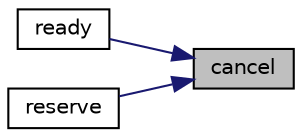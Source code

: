 digraph "cancel"
{
 // LATEX_PDF_SIZE
  edge [fontname="Helvetica",fontsize="10",labelfontname="Helvetica",labelfontsize="10"];
  node [fontname="Helvetica",fontsize="10",shape=record];
  rankdir="RL";
  Node1 [label="cancel",height=0.2,width=0.4,color="black", fillcolor="grey75", style="filled", fontcolor="black",tooltip="Cancel Reservation method."];
  Node1 -> Node2 [dir="back",color="midnightblue",fontsize="10",style="solid",fontname="Helvetica"];
  Node2 [label="ready",height=0.2,width=0.4,color="black", fillcolor="white", style="filled",URL="$reservation__info__doxygen_8c.html#a74b07290868d847fe4ea449477bbf6a7",tooltip=" "];
  Node1 -> Node3 [dir="back",color="midnightblue",fontsize="10",style="solid",fontname="Helvetica"];
  Node3 [label="reserve",height=0.2,width=0.4,color="black", fillcolor="white", style="filled",URL="$reservation__doxygen_8c.html#ad2d1d22f0d718fb7a1644b437ccf0903",tooltip="A function that stores reservation information in db."];
}

